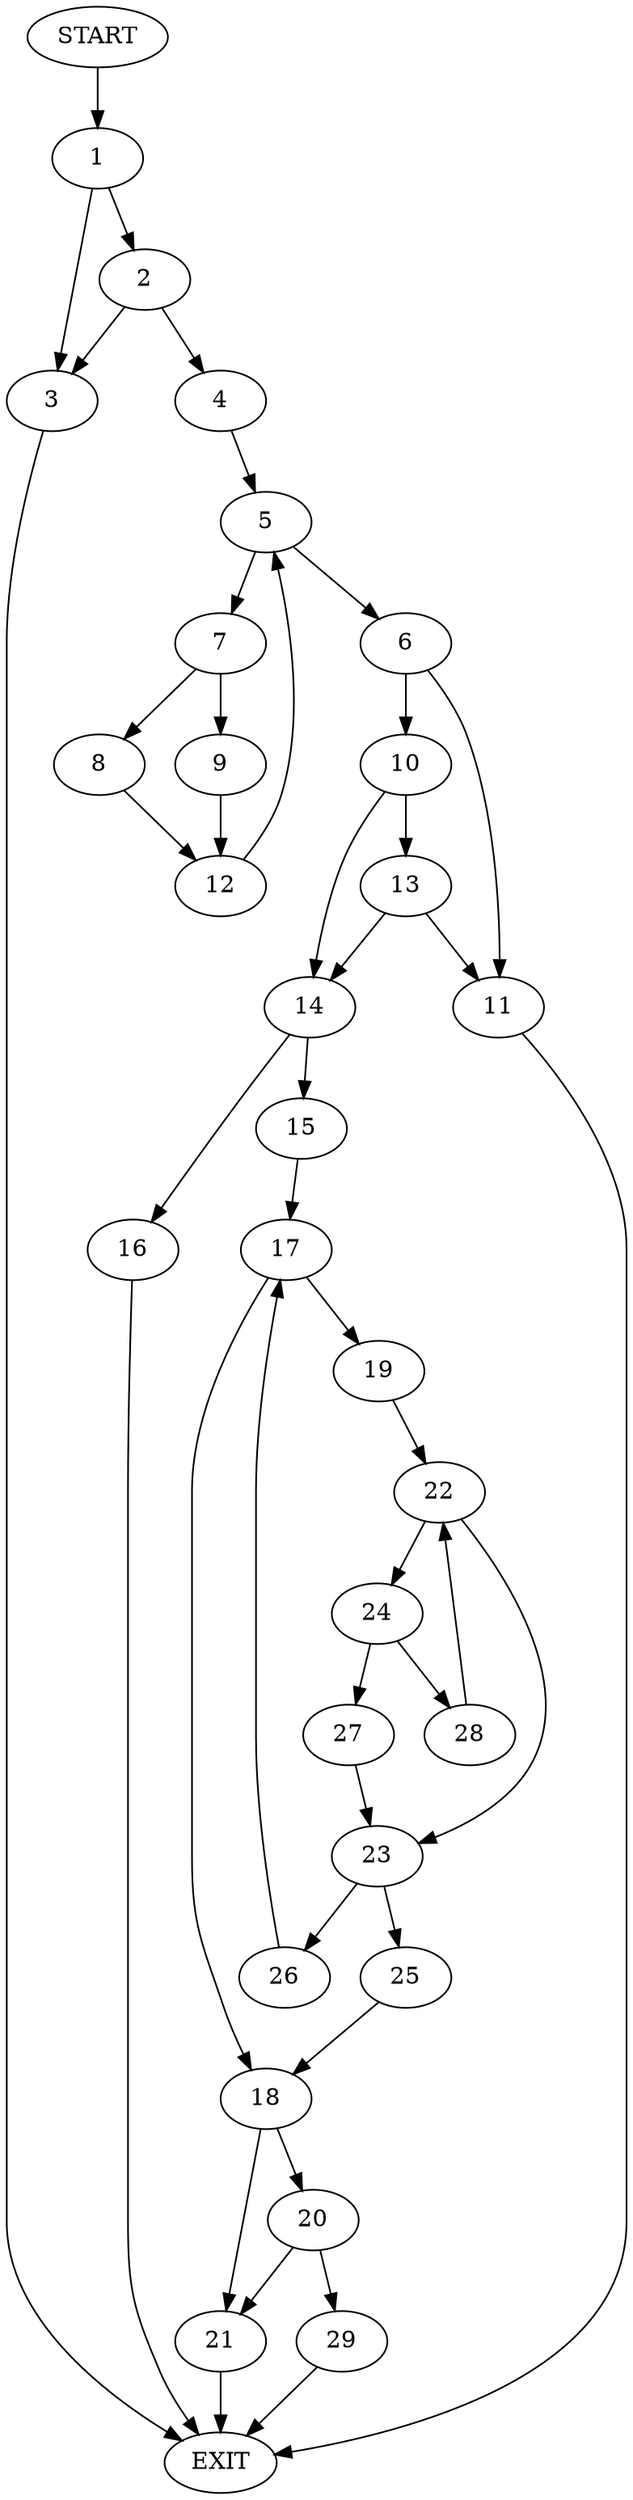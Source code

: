digraph {
0 [label="START"]
30 [label="EXIT"]
0 -> 1
1 -> 2
1 -> 3
3 -> 30
2 -> 4
2 -> 3
4 -> 5
5 -> 6
5 -> 7
7 -> 8
7 -> 9
6 -> 10
6 -> 11
8 -> 12
9 -> 12
12 -> 5
10 -> 13
10 -> 14
11 -> 30
13 -> 14
13 -> 11
14 -> 15
14 -> 16
15 -> 17
16 -> 30
17 -> 18
17 -> 19
18 -> 20
18 -> 21
19 -> 22
22 -> 23
22 -> 24
23 -> 25
23 -> 26
24 -> 27
24 -> 28
28 -> 22
27 -> 23
26 -> 17
25 -> 18
21 -> 30
20 -> 29
20 -> 21
29 -> 30
}
